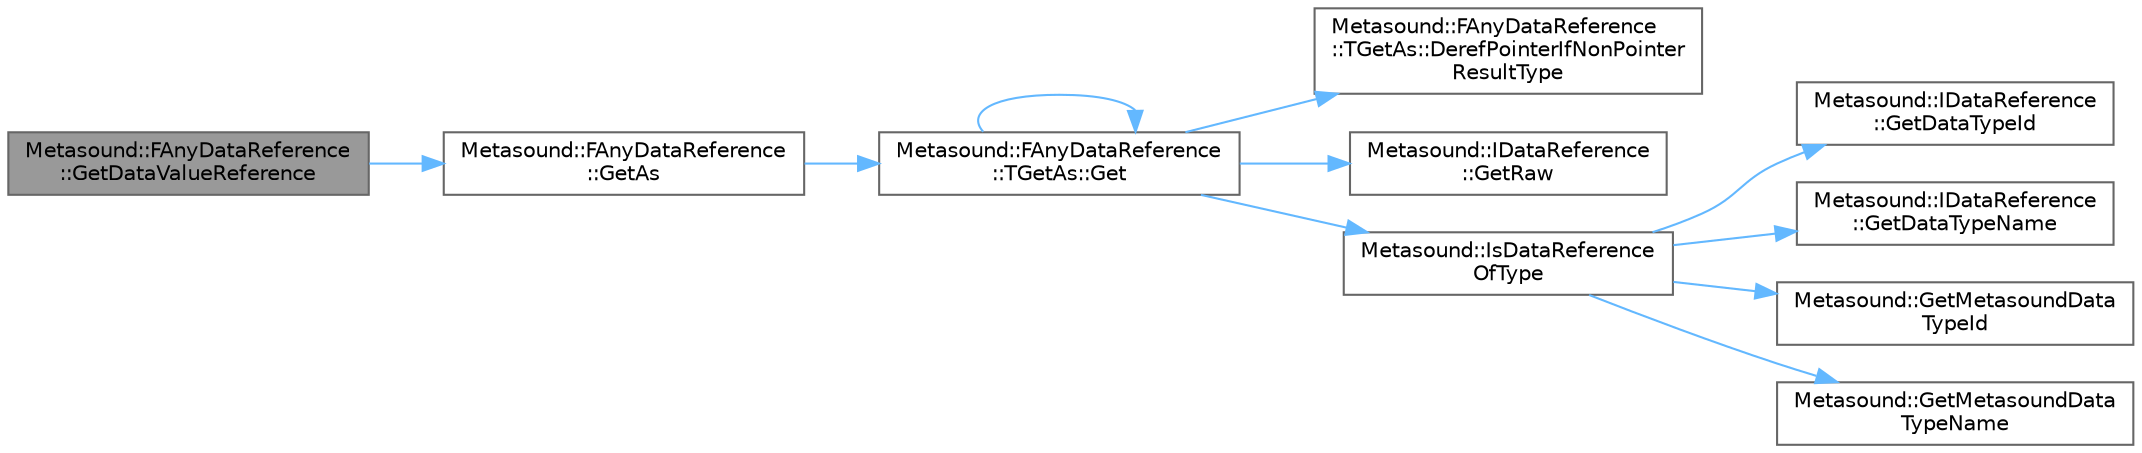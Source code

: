 digraph "Metasound::FAnyDataReference::GetDataValueReference"
{
 // INTERACTIVE_SVG=YES
 // LATEX_PDF_SIZE
  bgcolor="transparent";
  edge [fontname=Helvetica,fontsize=10,labelfontname=Helvetica,labelfontsize=10];
  node [fontname=Helvetica,fontsize=10,shape=box,height=0.2,width=0.4];
  rankdir="LR";
  Node1 [id="Node000001",label="Metasound::FAnyDataReference\l::GetDataValueReference",height=0.2,width=0.4,color="gray40", fillcolor="grey60", style="filled", fontcolor="black",tooltip="Get access to a TDataValueReference."];
  Node1 -> Node2 [id="edge1_Node000001_Node000002",color="steelblue1",style="solid",tooltip=" "];
  Node2 [id="Node000002",label="Metasound::FAnyDataReference\l::GetAs",height=0.2,width=0.4,color="grey40", fillcolor="white", style="filled",URL="$d2/d0e/classMetasound_1_1FAnyDataReference.html#a353769afff095f715ec568cebbdfae9a",tooltip="Return the data in the specified format."];
  Node2 -> Node3 [id="edge2_Node000002_Node000003",color="steelblue1",style="solid",tooltip=" "];
  Node3 [id="Node000003",label="Metasound::FAnyDataReference\l::TGetAs::Get",height=0.2,width=0.4,color="grey40", fillcolor="white", style="filled",URL="$d3/d0b/structMetasound_1_1FAnyDataReference_1_1TGetAs.html#a27001da8c8756969ded621e6a0d18115",tooltip=" "];
  Node3 -> Node4 [id="edge3_Node000003_Node000004",color="steelblue1",style="solid",tooltip=" "];
  Node4 [id="Node000004",label="Metasound::FAnyDataReference\l::TGetAs::DerefPointerIfNonPointer\lResultType",height=0.2,width=0.4,color="grey40", fillcolor="white", style="filled",URL="$d3/d0b/structMetasound_1_1FAnyDataReference_1_1TGetAs.html#a8215a6afda326a602d69817fb8fd6db0",tooltip=" "];
  Node3 -> Node3 [id="edge4_Node000003_Node000003",color="steelblue1",style="solid",tooltip=" "];
  Node3 -> Node5 [id="edge5_Node000003_Node000005",color="steelblue1",style="solid",tooltip=" "];
  Node5 [id="Node000005",label="Metasound::IDataReference\l::GetRaw",height=0.2,width=0.4,color="grey40", fillcolor="white", style="filled",URL="$de/dd6/classMetasound_1_1IDataReference.html#a0c965604623d0fbf3eb11639bb1ec181",tooltip="provides a raw pointer to the storage where the data actually resides."];
  Node3 -> Node6 [id="edge6_Node000003_Node000006",color="steelblue1",style="solid",tooltip=" "];
  Node6 [id="Node000006",label="Metasound::IsDataReference\lOfType",height=0.2,width=0.4,color="grey40", fillcolor="white", style="filled",URL="$d8/d33/namespaceMetasound.html#a86f74b0cab240248edf4d9d3fb7c56e4",tooltip="Test if an IDataReference contains the same data type as the template parameter."];
  Node6 -> Node7 [id="edge7_Node000006_Node000007",color="steelblue1",style="solid",tooltip=" "];
  Node7 [id="Node000007",label="Metasound::IDataReference\l::GetDataTypeId",height=0.2,width=0.4,color="grey40", fillcolor="white", style="filled",URL="$de/dd6/classMetasound_1_1IDataReference.html#a88ebe3633554852c808548e6e797c542",tooltip="Returns the ID of the parameter type."];
  Node6 -> Node8 [id="edge8_Node000006_Node000008",color="steelblue1",style="solid",tooltip=" "];
  Node8 [id="Node000008",label="Metasound::IDataReference\l::GetDataTypeName",height=0.2,width=0.4,color="grey40", fillcolor="white", style="filled",URL="$de/dd6/classMetasound_1_1IDataReference.html#a4ed2c7db8d492a767b957336ec4c8204",tooltip="Returns the name of the data type."];
  Node6 -> Node9 [id="edge9_Node000006_Node000009",color="steelblue1",style="solid",tooltip=" "];
  Node9 [id="Node000009",label="Metasound::GetMetasoundData\lTypeId",height=0.2,width=0.4,color="grey40", fillcolor="white", style="filled",URL="$d8/d33/namespaceMetasound.html#a699ea8ed4fb07fb7533c721127a6ac7b",tooltip="Return the data type ID for a registered data type."];
  Node6 -> Node10 [id="edge10_Node000006_Node000010",color="steelblue1",style="solid",tooltip=" "];
  Node10 [id="Node000010",label="Metasound::GetMetasoundData\lTypeName",height=0.2,width=0.4,color="grey40", fillcolor="white", style="filled",URL="$d8/d33/namespaceMetasound.html#a2cc582a51a655c14c6cfe340ded4140c",tooltip="Return the data type FName for a registered data type."];
}
